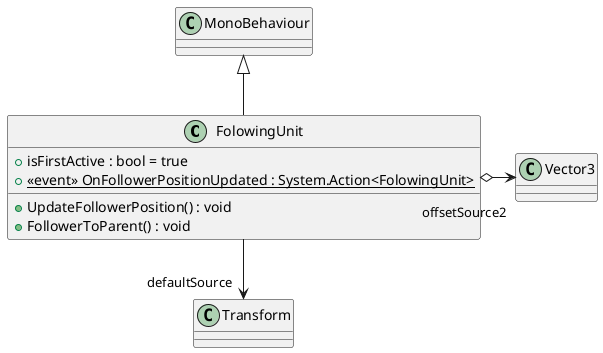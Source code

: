 @startuml
class FolowingUnit {
    + isFirstActive : bool = true
    + {static}  <<event>> OnFollowerPositionUpdated : System.Action<FolowingUnit> 
    + UpdateFollowerPosition() : void
    + FollowerToParent() : void
}
MonoBehaviour <|-- FolowingUnit
FolowingUnit o-> "offsetSource2" Vector3
FolowingUnit --> "defaultSource" Transform
@enduml

